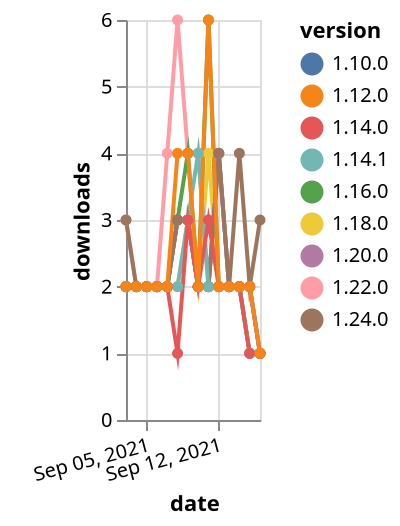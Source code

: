 {"$schema": "https://vega.github.io/schema/vega-lite/v5.json", "description": "A simple bar chart with embedded data.", "data": {"values": [{"date": "2021-09-03", "total": 1482, "delta": 2, "version": "1.18.0"}, {"date": "2021-09-04", "total": 1484, "delta": 2, "version": "1.18.0"}, {"date": "2021-09-05", "total": 1486, "delta": 2, "version": "1.18.0"}, {"date": "2021-09-06", "total": 1488, "delta": 2, "version": "1.18.0"}, {"date": "2021-09-07", "total": 1490, "delta": 2, "version": "1.18.0"}, {"date": "2021-09-08", "total": 1492, "delta": 2, "version": "1.18.0"}, {"date": "2021-09-09", "total": 1495, "delta": 3, "version": "1.18.0"}, {"date": "2021-09-10", "total": 1497, "delta": 2, "version": "1.18.0"}, {"date": "2021-09-11", "total": 1501, "delta": 4, "version": "1.18.0"}, {"date": "2021-09-12", "total": 1503, "delta": 2, "version": "1.18.0"}, {"date": "2021-09-13", "total": 1505, "delta": 2, "version": "1.18.0"}, {"date": "2021-09-14", "total": 1507, "delta": 2, "version": "1.18.0"}, {"date": "2021-09-15", "total": 1508, "delta": 1, "version": "1.18.0"}, {"date": "2021-09-16", "total": 1509, "delta": 1, "version": "1.18.0"}, {"date": "2021-09-03", "total": 743, "delta": 3, "version": "1.22.0"}, {"date": "2021-09-04", "total": 745, "delta": 2, "version": "1.22.0"}, {"date": "2021-09-05", "total": 747, "delta": 2, "version": "1.22.0"}, {"date": "2021-09-06", "total": 749, "delta": 2, "version": "1.22.0"}, {"date": "2021-09-07", "total": 753, "delta": 4, "version": "1.22.0"}, {"date": "2021-09-08", "total": 759, "delta": 6, "version": "1.22.0"}, {"date": "2021-09-09", "total": 763, "delta": 4, "version": "1.22.0"}, {"date": "2021-09-10", "total": 767, "delta": 4, "version": "1.22.0"}, {"date": "2021-09-11", "total": 769, "delta": 2, "version": "1.22.0"}, {"date": "2021-09-12", "total": 771, "delta": 2, "version": "1.22.0"}, {"date": "2021-09-13", "total": 773, "delta": 2, "version": "1.22.0"}, {"date": "2021-09-14", "total": 775, "delta": 2, "version": "1.22.0"}, {"date": "2021-09-15", "total": 777, "delta": 2, "version": "1.22.0"}, {"date": "2021-09-16", "total": 778, "delta": 1, "version": "1.22.0"}, {"date": "2021-09-03", "total": 2357, "delta": 2, "version": "1.10.0"}, {"date": "2021-09-04", "total": 2359, "delta": 2, "version": "1.10.0"}, {"date": "2021-09-05", "total": 2361, "delta": 2, "version": "1.10.0"}, {"date": "2021-09-06", "total": 2363, "delta": 2, "version": "1.10.0"}, {"date": "2021-09-07", "total": 2365, "delta": 2, "version": "1.10.0"}, {"date": "2021-09-08", "total": 2368, "delta": 3, "version": "1.10.0"}, {"date": "2021-09-09", "total": 2371, "delta": 3, "version": "1.10.0"}, {"date": "2021-09-10", "total": 2373, "delta": 2, "version": "1.10.0"}, {"date": "2021-09-11", "total": 2375, "delta": 2, "version": "1.10.0"}, {"date": "2021-09-12", "total": 2379, "delta": 4, "version": "1.10.0"}, {"date": "2021-09-13", "total": 2381, "delta": 2, "version": "1.10.0"}, {"date": "2021-09-14", "total": 2383, "delta": 2, "version": "1.10.0"}, {"date": "2021-09-15", "total": 2385, "delta": 2, "version": "1.10.0"}, {"date": "2021-09-16", "total": 2386, "delta": 1, "version": "1.10.0"}, {"date": "2021-09-03", "total": 1028, "delta": 2, "version": "1.20.0"}, {"date": "2021-09-04", "total": 1030, "delta": 2, "version": "1.20.0"}, {"date": "2021-09-05", "total": 1032, "delta": 2, "version": "1.20.0"}, {"date": "2021-09-06", "total": 1034, "delta": 2, "version": "1.20.0"}, {"date": "2021-09-07", "total": 1036, "delta": 2, "version": "1.20.0"}, {"date": "2021-09-08", "total": 1039, "delta": 3, "version": "1.20.0"}, {"date": "2021-09-09", "total": 1042, "delta": 3, "version": "1.20.0"}, {"date": "2021-09-10", "total": 1044, "delta": 2, "version": "1.20.0"}, {"date": "2021-09-11", "total": 1046, "delta": 2, "version": "1.20.0"}, {"date": "2021-09-12", "total": 1050, "delta": 4, "version": "1.20.0"}, {"date": "2021-09-13", "total": 1052, "delta": 2, "version": "1.20.0"}, {"date": "2021-09-14", "total": 1054, "delta": 2, "version": "1.20.0"}, {"date": "2021-09-15", "total": 1056, "delta": 2, "version": "1.20.0"}, {"date": "2021-09-16", "total": 1057, "delta": 1, "version": "1.20.0"}, {"date": "2021-09-03", "total": 2006, "delta": 2, "version": "1.16.0"}, {"date": "2021-09-04", "total": 2008, "delta": 2, "version": "1.16.0"}, {"date": "2021-09-05", "total": 2010, "delta": 2, "version": "1.16.0"}, {"date": "2021-09-06", "total": 2012, "delta": 2, "version": "1.16.0"}, {"date": "2021-09-07", "total": 2014, "delta": 2, "version": "1.16.0"}, {"date": "2021-09-08", "total": 2017, "delta": 3, "version": "1.16.0"}, {"date": "2021-09-09", "total": 2021, "delta": 4, "version": "1.16.0"}, {"date": "2021-09-10", "total": 2023, "delta": 2, "version": "1.16.0"}, {"date": "2021-09-11", "total": 2029, "delta": 6, "version": "1.16.0"}, {"date": "2021-09-12", "total": 2031, "delta": 2, "version": "1.16.0"}, {"date": "2021-09-13", "total": 2033, "delta": 2, "version": "1.16.0"}, {"date": "2021-09-14", "total": 2035, "delta": 2, "version": "1.16.0"}, {"date": "2021-09-15", "total": 2036, "delta": 1, "version": "1.16.0"}, {"date": "2021-09-16", "total": 2037, "delta": 1, "version": "1.16.0"}, {"date": "2021-09-03", "total": 235, "delta": 3, "version": "1.24.0"}, {"date": "2021-09-04", "total": 237, "delta": 2, "version": "1.24.0"}, {"date": "2021-09-05", "total": 239, "delta": 2, "version": "1.24.0"}, {"date": "2021-09-06", "total": 241, "delta": 2, "version": "1.24.0"}, {"date": "2021-09-07", "total": 243, "delta": 2, "version": "1.24.0"}, {"date": "2021-09-08", "total": 246, "delta": 3, "version": "1.24.0"}, {"date": "2021-09-09", "total": 249, "delta": 3, "version": "1.24.0"}, {"date": "2021-09-10", "total": 251, "delta": 2, "version": "1.24.0"}, {"date": "2021-09-11", "total": 253, "delta": 2, "version": "1.24.0"}, {"date": "2021-09-12", "total": 257, "delta": 4, "version": "1.24.0"}, {"date": "2021-09-13", "total": 259, "delta": 2, "version": "1.24.0"}, {"date": "2021-09-14", "total": 263, "delta": 4, "version": "1.24.0"}, {"date": "2021-09-15", "total": 265, "delta": 2, "version": "1.24.0"}, {"date": "2021-09-16", "total": 268, "delta": 3, "version": "1.24.0"}, {"date": "2021-09-03", "total": 2065, "delta": 2, "version": "1.14.1"}, {"date": "2021-09-04", "total": 2067, "delta": 2, "version": "1.14.1"}, {"date": "2021-09-05", "total": 2069, "delta": 2, "version": "1.14.1"}, {"date": "2021-09-06", "total": 2071, "delta": 2, "version": "1.14.1"}, {"date": "2021-09-07", "total": 2073, "delta": 2, "version": "1.14.1"}, {"date": "2021-09-08", "total": 2075, "delta": 2, "version": "1.14.1"}, {"date": "2021-09-09", "total": 2078, "delta": 3, "version": "1.14.1"}, {"date": "2021-09-10", "total": 2082, "delta": 4, "version": "1.14.1"}, {"date": "2021-09-11", "total": 2084, "delta": 2, "version": "1.14.1"}, {"date": "2021-09-12", "total": 2086, "delta": 2, "version": "1.14.1"}, {"date": "2021-09-13", "total": 2088, "delta": 2, "version": "1.14.1"}, {"date": "2021-09-14", "total": 2090, "delta": 2, "version": "1.14.1"}, {"date": "2021-09-15", "total": 2091, "delta": 1, "version": "1.14.1"}, {"date": "2021-09-16", "total": 2092, "delta": 1, "version": "1.14.1"}, {"date": "2021-09-03", "total": 1907, "delta": 2, "version": "1.14.0"}, {"date": "2021-09-04", "total": 1909, "delta": 2, "version": "1.14.0"}, {"date": "2021-09-05", "total": 1911, "delta": 2, "version": "1.14.0"}, {"date": "2021-09-06", "total": 1913, "delta": 2, "version": "1.14.0"}, {"date": "2021-09-07", "total": 1915, "delta": 2, "version": "1.14.0"}, {"date": "2021-09-08", "total": 1916, "delta": 1, "version": "1.14.0"}, {"date": "2021-09-09", "total": 1919, "delta": 3, "version": "1.14.0"}, {"date": "2021-09-10", "total": 1921, "delta": 2, "version": "1.14.0"}, {"date": "2021-09-11", "total": 1924, "delta": 3, "version": "1.14.0"}, {"date": "2021-09-12", "total": 1926, "delta": 2, "version": "1.14.0"}, {"date": "2021-09-13", "total": 1928, "delta": 2, "version": "1.14.0"}, {"date": "2021-09-14", "total": 1930, "delta": 2, "version": "1.14.0"}, {"date": "2021-09-15", "total": 1931, "delta": 1, "version": "1.14.0"}, {"date": "2021-09-16", "total": 1932, "delta": 1, "version": "1.14.0"}, {"date": "2021-09-03", "total": 2521, "delta": 2, "version": "1.12.0"}, {"date": "2021-09-04", "total": 2523, "delta": 2, "version": "1.12.0"}, {"date": "2021-09-05", "total": 2525, "delta": 2, "version": "1.12.0"}, {"date": "2021-09-06", "total": 2527, "delta": 2, "version": "1.12.0"}, {"date": "2021-09-07", "total": 2529, "delta": 2, "version": "1.12.0"}, {"date": "2021-09-08", "total": 2533, "delta": 4, "version": "1.12.0"}, {"date": "2021-09-09", "total": 2537, "delta": 4, "version": "1.12.0"}, {"date": "2021-09-10", "total": 2539, "delta": 2, "version": "1.12.0"}, {"date": "2021-09-11", "total": 2545, "delta": 6, "version": "1.12.0"}, {"date": "2021-09-12", "total": 2547, "delta": 2, "version": "1.12.0"}, {"date": "2021-09-13", "total": 2549, "delta": 2, "version": "1.12.0"}, {"date": "2021-09-14", "total": 2551, "delta": 2, "version": "1.12.0"}, {"date": "2021-09-15", "total": 2553, "delta": 2, "version": "1.12.0"}, {"date": "2021-09-16", "total": 2554, "delta": 1, "version": "1.12.0"}]}, "width": "container", "mark": {"type": "line", "point": {"filled": true}}, "encoding": {"x": {"field": "date", "type": "temporal", "timeUnit": "yearmonthdate", "title": "date", "axis": {"labelAngle": -15}}, "y": {"field": "delta", "type": "quantitative", "title": "downloads"}, "color": {"field": "version", "type": "nominal"}, "tooltip": {"field": "delta"}}}